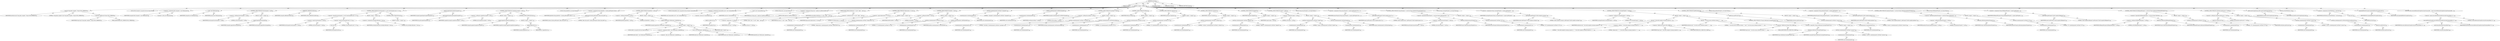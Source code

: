 digraph "execute" {  
"111669149696" [label = <(METHOD,execute)<SUB>86</SUB>> ]
"115964116992" [label = <(PARAM,this)<SUB>86</SUB>> ]
"25769803776" [label = <(BLOCK,&lt;empty&gt;,&lt;empty&gt;)<SUB>86</SUB>> ]
"30064771072" [label = <(log,log(&quot;Using jikes compiler&quot;, Project.MSG_VERBOSE))<SUB>87</SUB>> ]
"68719476741" [label = <(IDENTIFIER,attributes,log(&quot;Using jikes compiler&quot;, Project.MSG_VERBOSE))<SUB>87</SUB>> ]
"90194313216" [label = <(LITERAL,&quot;Using jikes compiler&quot;,log(&quot;Using jikes compiler&quot;, Project.MSG_VERBOSE))<SUB>87</SUB>> ]
"30064771073" [label = <(&lt;operator&gt;.fieldAccess,Project.MSG_VERBOSE)<SUB>87</SUB>> ]
"68719476742" [label = <(IDENTIFIER,Project,log(&quot;Using jikes compiler&quot;, Project.MSG_VERBOSE))<SUB>87</SUB>> ]
"55834574848" [label = <(FIELD_IDENTIFIER,MSG_VERBOSE,MSG_VERBOSE)<SUB>87</SUB>> ]
"94489280512" [label = <(LOCAL,Path classpath: org.apache.tools.ant.types.Path)<SUB>89</SUB>> ]
"30064771074" [label = <(&lt;operator&gt;.assignment,Path classpath = new Path(project))<SUB>89</SUB>> ]
"68719476743" [label = <(IDENTIFIER,classpath,Path classpath = new Path(project))<SUB>89</SUB>> ]
"30064771075" [label = <(&lt;operator&gt;.alloc,new Path(project))<SUB>89</SUB>> ]
"30064771076" [label = <(&lt;init&gt;,new Path(project))<SUB>89</SUB>> ]
"68719476744" [label = <(IDENTIFIER,classpath,new Path(project))<SUB>89</SUB>> ]
"68719476745" [label = <(IDENTIFIER,project,new Path(project))<SUB>89</SUB>> ]
"47244640256" [label = <(CONTROL_STRUCTURE,IF,if (bootclasspath != null))<SUB>93</SUB>> ]
"30064771077" [label = <(&lt;operator&gt;.notEquals,bootclasspath != null)<SUB>93</SUB>> ]
"68719476746" [label = <(IDENTIFIER,bootclasspath,bootclasspath != null)<SUB>93</SUB>> ]
"90194313217" [label = <(LITERAL,null,bootclasspath != null)<SUB>93</SUB>> ]
"25769803777" [label = <(BLOCK,&lt;empty&gt;,&lt;empty&gt;)<SUB>93</SUB>> ]
"30064771078" [label = <(append,append(bootclasspath))<SUB>94</SUB>> ]
"68719476747" [label = <(IDENTIFIER,classpath,append(bootclasspath))<SUB>94</SUB>> ]
"68719476748" [label = <(IDENTIFIER,bootclasspath,append(bootclasspath))<SUB>94</SUB>> ]
"30064771079" [label = <(addExtdirs,addExtdirs(extdirs))<SUB>99</SUB>> ]
"68719476749" [label = <(IDENTIFIER,classpath,addExtdirs(extdirs))<SUB>99</SUB>> ]
"68719476750" [label = <(IDENTIFIER,extdirs,addExtdirs(extdirs))<SUB>99</SUB>> ]
"47244640257" [label = <(CONTROL_STRUCTURE,IF,if (bootclasspath == null || bootclasspath.size() == 0))<SUB>101</SUB>> ]
"30064771080" [label = <(&lt;operator&gt;.logicalOr,bootclasspath == null || bootclasspath.size() == 0)<SUB>101</SUB>> ]
"30064771081" [label = <(&lt;operator&gt;.equals,bootclasspath == null)<SUB>101</SUB>> ]
"68719476751" [label = <(IDENTIFIER,bootclasspath,bootclasspath == null)<SUB>101</SUB>> ]
"90194313218" [label = <(LITERAL,null,bootclasspath == null)<SUB>101</SUB>> ]
"30064771082" [label = <(&lt;operator&gt;.equals,bootclasspath.size() == 0)<SUB>101</SUB>> ]
"30064771083" [label = <(size,size())<SUB>101</SUB>> ]
"68719476752" [label = <(IDENTIFIER,bootclasspath,size())<SUB>101</SUB>> ]
"90194313219" [label = <(LITERAL,0,bootclasspath.size() == 0)<SUB>101</SUB>> ]
"25769803778" [label = <(BLOCK,&lt;empty&gt;,&lt;empty&gt;)<SUB>101</SUB>> ]
"30064771084" [label = <(&lt;operator&gt;.assignment,includeJavaRuntime = true)<SUB>103</SUB>> ]
"68719476753" [label = <(IDENTIFIER,includeJavaRuntime,includeJavaRuntime = true)<SUB>103</SUB>> ]
"90194313220" [label = <(LITERAL,true,includeJavaRuntime = true)<SUB>103</SUB>> ]
"47244640258" [label = <(CONTROL_STRUCTURE,ELSE,else)<SUB>104</SUB>> ]
"25769803779" [label = <(BLOCK,&lt;empty&gt;,&lt;empty&gt;)<SUB>104</SUB>> ]
"30064771085" [label = <(append,append(getCompileClasspath()))<SUB>110</SUB>> ]
"68719476754" [label = <(IDENTIFIER,classpath,append(getCompileClasspath()))<SUB>110</SUB>> ]
"30064771086" [label = <(getCompileClasspath,getCompileClasspath())<SUB>110</SUB>> ]
"68719476736" [label = <(IDENTIFIER,this,getCompileClasspath())<SUB>110</SUB>> ]
"47244640259" [label = <(CONTROL_STRUCTURE,IF,if (compileSourcepath != null))<SUB>114</SUB>> ]
"30064771087" [label = <(&lt;operator&gt;.notEquals,compileSourcepath != null)<SUB>114</SUB>> ]
"68719476755" [label = <(IDENTIFIER,compileSourcepath,compileSourcepath != null)<SUB>114</SUB>> ]
"90194313221" [label = <(LITERAL,null,compileSourcepath != null)<SUB>114</SUB>> ]
"25769803780" [label = <(BLOCK,&lt;empty&gt;,&lt;empty&gt;)<SUB>114</SUB>> ]
"30064771088" [label = <(append,append(compileSourcepath))<SUB>115</SUB>> ]
"68719476756" [label = <(IDENTIFIER,classpath,append(compileSourcepath))<SUB>115</SUB>> ]
"68719476757" [label = <(IDENTIFIER,compileSourcepath,append(compileSourcepath))<SUB>115</SUB>> ]
"47244640260" [label = <(CONTROL_STRUCTURE,ELSE,else)<SUB>116</SUB>> ]
"25769803781" [label = <(BLOCK,&lt;empty&gt;,&lt;empty&gt;)<SUB>116</SUB>> ]
"30064771089" [label = <(append,append(src))<SUB>117</SUB>> ]
"68719476758" [label = <(IDENTIFIER,classpath,append(src))<SUB>117</SUB>> ]
"68719476759" [label = <(IDENTIFIER,src,append(src))<SUB>117</SUB>> ]
"94489280513" [label = <(LOCAL,String jikesPath: java.lang.String)<SUB>121</SUB>> ]
"30064771090" [label = <(&lt;operator&gt;.assignment,String jikesPath = System.getProperty(&quot;jikes.cl...)<SUB>121</SUB>> ]
"68719476760" [label = <(IDENTIFIER,jikesPath,String jikesPath = System.getProperty(&quot;jikes.cl...)<SUB>121</SUB>> ]
"30064771091" [label = <(getProperty,System.getProperty(&quot;jikes.class.path&quot;))<SUB>121</SUB>> ]
"68719476761" [label = <(IDENTIFIER,System,System.getProperty(&quot;jikes.class.path&quot;))<SUB>121</SUB>> ]
"90194313222" [label = <(LITERAL,&quot;jikes.class.path&quot;,System.getProperty(&quot;jikes.class.path&quot;))<SUB>121</SUB>> ]
"47244640261" [label = <(CONTROL_STRUCTURE,IF,if (jikesPath != null))<SUB>122</SUB>> ]
"30064771092" [label = <(&lt;operator&gt;.notEquals,jikesPath != null)<SUB>122</SUB>> ]
"68719476762" [label = <(IDENTIFIER,jikesPath,jikesPath != null)<SUB>122</SUB>> ]
"90194313223" [label = <(LITERAL,null,jikesPath != null)<SUB>122</SUB>> ]
"25769803782" [label = <(BLOCK,&lt;empty&gt;,&lt;empty&gt;)<SUB>122</SUB>> ]
"30064771093" [label = <(append,append(new Path(project, jikesPath)))<SUB>123</SUB>> ]
"68719476763" [label = <(IDENTIFIER,classpath,append(new Path(project, jikesPath)))<SUB>123</SUB>> ]
"25769803783" [label = <(BLOCK,&lt;empty&gt;,&lt;empty&gt;)<SUB>123</SUB>> ]
"94489280514" [label = <(LOCAL,$obj0: org.apache.tools.ant.types.Path)<SUB>123</SUB>> ]
"30064771094" [label = <(&lt;operator&gt;.assignment,$obj0 = new Path(project, jikesPath))<SUB>123</SUB>> ]
"68719476764" [label = <(IDENTIFIER,$obj0,$obj0 = new Path(project, jikesPath))<SUB>123</SUB>> ]
"30064771095" [label = <(&lt;operator&gt;.alloc,new Path(project, jikesPath))<SUB>123</SUB>> ]
"30064771096" [label = <(&lt;init&gt;,new Path(project, jikesPath))<SUB>123</SUB>> ]
"68719476765" [label = <(IDENTIFIER,$obj0,new Path(project, jikesPath))<SUB>123</SUB>> ]
"68719476766" [label = <(IDENTIFIER,project,new Path(project, jikesPath))<SUB>123</SUB>> ]
"68719476767" [label = <(IDENTIFIER,jikesPath,new Path(project, jikesPath))<SUB>123</SUB>> ]
"68719476768" [label = <(IDENTIFIER,$obj0,&lt;empty&gt;)<SUB>123</SUB>> ]
"94489280515" [label = <(LOCAL,Commandline cmd: org.apache.tools.ant.types.Commandline)<SUB>126</SUB>> ]
"30064771097" [label = <(&lt;operator&gt;.assignment,Commandline cmd = new Commandline())<SUB>126</SUB>> ]
"68719476769" [label = <(IDENTIFIER,cmd,Commandline cmd = new Commandline())<SUB>126</SUB>> ]
"30064771098" [label = <(&lt;operator&gt;.alloc,new Commandline())<SUB>126</SUB>> ]
"30064771099" [label = <(&lt;init&gt;,new Commandline())<SUB>126</SUB>> ]
"68719476770" [label = <(IDENTIFIER,cmd,new Commandline())<SUB>126</SUB>> ]
"94489280516" [label = <(LOCAL,String exec: java.lang.String)<SUB>127</SUB>> ]
"30064771100" [label = <(&lt;operator&gt;.assignment,String exec = getJavac().getExecutable())<SUB>127</SUB>> ]
"68719476771" [label = <(IDENTIFIER,exec,String exec = getJavac().getExecutable())<SUB>127</SUB>> ]
"30064771101" [label = <(getExecutable,getJavac().getExecutable())<SUB>127</SUB>> ]
"30064771102" [label = <(getJavac,getJavac())<SUB>127</SUB>> ]
"68719476737" [label = <(IDENTIFIER,this,getJavac())<SUB>127</SUB>> ]
"30064771103" [label = <(setExecutable,setExecutable(exec == null ? &quot;jikes&quot; : exec))<SUB>128</SUB>> ]
"68719476772" [label = <(IDENTIFIER,cmd,setExecutable(exec == null ? &quot;jikes&quot; : exec))<SUB>128</SUB>> ]
"30064771104" [label = <(&lt;operator&gt;.conditional,exec == null ? &quot;jikes&quot; : exec)<SUB>128</SUB>> ]
"30064771105" [label = <(&lt;operator&gt;.equals,exec == null)<SUB>128</SUB>> ]
"68719476773" [label = <(IDENTIFIER,exec,exec == null)<SUB>128</SUB>> ]
"90194313224" [label = <(LITERAL,null,exec == null)<SUB>128</SUB>> ]
"90194313225" [label = <(LITERAL,&quot;jikes&quot;,exec == null ? &quot;jikes&quot; : exec)<SUB>128</SUB>> ]
"68719476774" [label = <(IDENTIFIER,exec,exec == null ? &quot;jikes&quot; : exec)<SUB>128</SUB>> ]
"47244640262" [label = <(CONTROL_STRUCTURE,IF,if (deprecation == true))<SUB>130</SUB>> ]
"30064771106" [label = <(&lt;operator&gt;.equals,deprecation == true)<SUB>130</SUB>> ]
"68719476775" [label = <(IDENTIFIER,deprecation,deprecation == true)<SUB>130</SUB>> ]
"90194313226" [label = <(LITERAL,true,deprecation == true)<SUB>130</SUB>> ]
"25769803784" [label = <(BLOCK,&lt;empty&gt;,&lt;empty&gt;)<SUB>130</SUB>> ]
"30064771107" [label = <(setValue,createArgument().setValue(&quot;-deprecation&quot;))<SUB>131</SUB>> ]
"30064771108" [label = <(createArgument,createArgument())<SUB>131</SUB>> ]
"68719476776" [label = <(IDENTIFIER,cmd,createArgument())<SUB>131</SUB>> ]
"90194313227" [label = <(LITERAL,&quot;-deprecation&quot;,createArgument().setValue(&quot;-deprecation&quot;))<SUB>131</SUB>> ]
"47244640263" [label = <(CONTROL_STRUCTURE,IF,if (destDir != null))<SUB>134</SUB>> ]
"30064771109" [label = <(&lt;operator&gt;.notEquals,destDir != null)<SUB>134</SUB>> ]
"68719476777" [label = <(IDENTIFIER,destDir,destDir != null)<SUB>134</SUB>> ]
"90194313228" [label = <(LITERAL,null,destDir != null)<SUB>134</SUB>> ]
"25769803785" [label = <(BLOCK,&lt;empty&gt;,&lt;empty&gt;)<SUB>134</SUB>> ]
"30064771110" [label = <(setValue,createArgument().setValue(&quot;-d&quot;))<SUB>135</SUB>> ]
"30064771111" [label = <(createArgument,createArgument())<SUB>135</SUB>> ]
"68719476778" [label = <(IDENTIFIER,cmd,createArgument())<SUB>135</SUB>> ]
"90194313229" [label = <(LITERAL,&quot;-d&quot;,createArgument().setValue(&quot;-d&quot;))<SUB>135</SUB>> ]
"30064771112" [label = <(setFile,createArgument().setFile(destDir))<SUB>136</SUB>> ]
"30064771113" [label = <(createArgument,createArgument())<SUB>136</SUB>> ]
"68719476779" [label = <(IDENTIFIER,cmd,createArgument())<SUB>136</SUB>> ]
"68719476780" [label = <(IDENTIFIER,destDir,createArgument().setFile(destDir))<SUB>136</SUB>> ]
"30064771114" [label = <(setValue,createArgument().setValue(&quot;-classpath&quot;))<SUB>139</SUB>> ]
"30064771115" [label = <(createArgument,createArgument())<SUB>139</SUB>> ]
"68719476781" [label = <(IDENTIFIER,cmd,createArgument())<SUB>139</SUB>> ]
"90194313230" [label = <(LITERAL,&quot;-classpath&quot;,createArgument().setValue(&quot;-classpath&quot;))<SUB>139</SUB>> ]
"30064771116" [label = <(setPath,createArgument().setPath(classpath))<SUB>140</SUB>> ]
"30064771117" [label = <(createArgument,createArgument())<SUB>140</SUB>> ]
"68719476782" [label = <(IDENTIFIER,cmd,createArgument())<SUB>140</SUB>> ]
"68719476783" [label = <(IDENTIFIER,classpath,createArgument().setPath(classpath))<SUB>140</SUB>> ]
"47244640264" [label = <(CONTROL_STRUCTURE,IF,if (encoding != null))<SUB>142</SUB>> ]
"30064771118" [label = <(&lt;operator&gt;.notEquals,encoding != null)<SUB>142</SUB>> ]
"68719476784" [label = <(IDENTIFIER,encoding,encoding != null)<SUB>142</SUB>> ]
"90194313231" [label = <(LITERAL,null,encoding != null)<SUB>142</SUB>> ]
"25769803786" [label = <(BLOCK,&lt;empty&gt;,&lt;empty&gt;)<SUB>142</SUB>> ]
"30064771119" [label = <(setValue,createArgument().setValue(&quot;-encoding&quot;))<SUB>143</SUB>> ]
"30064771120" [label = <(createArgument,createArgument())<SUB>143</SUB>> ]
"68719476785" [label = <(IDENTIFIER,cmd,createArgument())<SUB>143</SUB>> ]
"90194313232" [label = <(LITERAL,&quot;-encoding&quot;,createArgument().setValue(&quot;-encoding&quot;))<SUB>143</SUB>> ]
"30064771121" [label = <(setValue,createArgument().setValue(encoding))<SUB>144</SUB>> ]
"30064771122" [label = <(createArgument,createArgument())<SUB>144</SUB>> ]
"68719476786" [label = <(IDENTIFIER,cmd,createArgument())<SUB>144</SUB>> ]
"68719476787" [label = <(IDENTIFIER,encoding,createArgument().setValue(encoding))<SUB>144</SUB>> ]
"47244640265" [label = <(CONTROL_STRUCTURE,IF,if (debug))<SUB>146</SUB>> ]
"68719476788" [label = <(IDENTIFIER,debug,if (debug))<SUB>146</SUB>> ]
"25769803787" [label = <(BLOCK,&lt;empty&gt;,&lt;empty&gt;)<SUB>146</SUB>> ]
"30064771123" [label = <(setValue,createArgument().setValue(&quot;-g&quot;))<SUB>147</SUB>> ]
"30064771124" [label = <(createArgument,createArgument())<SUB>147</SUB>> ]
"68719476789" [label = <(IDENTIFIER,cmd,createArgument())<SUB>147</SUB>> ]
"90194313233" [label = <(LITERAL,&quot;-g&quot;,createArgument().setValue(&quot;-g&quot;))<SUB>147</SUB>> ]
"47244640266" [label = <(CONTROL_STRUCTURE,IF,if (optimize))<SUB>149</SUB>> ]
"68719476790" [label = <(IDENTIFIER,optimize,if (optimize))<SUB>149</SUB>> ]
"25769803788" [label = <(BLOCK,&lt;empty&gt;,&lt;empty&gt;)<SUB>149</SUB>> ]
"30064771125" [label = <(setValue,createArgument().setValue(&quot;-O&quot;))<SUB>150</SUB>> ]
"30064771126" [label = <(createArgument,createArgument())<SUB>150</SUB>> ]
"68719476791" [label = <(IDENTIFIER,cmd,createArgument())<SUB>150</SUB>> ]
"90194313234" [label = <(LITERAL,&quot;-O&quot;,createArgument().setValue(&quot;-O&quot;))<SUB>150</SUB>> ]
"47244640267" [label = <(CONTROL_STRUCTURE,IF,if (verbose))<SUB>152</SUB>> ]
"68719476792" [label = <(IDENTIFIER,verbose,if (verbose))<SUB>152</SUB>> ]
"25769803789" [label = <(BLOCK,&lt;empty&gt;,&lt;empty&gt;)<SUB>152</SUB>> ]
"30064771127" [label = <(setValue,createArgument().setValue(&quot;-verbose&quot;))<SUB>153</SUB>> ]
"30064771128" [label = <(createArgument,createArgument())<SUB>153</SUB>> ]
"68719476793" [label = <(IDENTIFIER,cmd,createArgument())<SUB>153</SUB>> ]
"90194313235" [label = <(LITERAL,&quot;-verbose&quot;,createArgument().setValue(&quot;-verbose&quot;))<SUB>153</SUB>> ]
"47244640268" [label = <(CONTROL_STRUCTURE,IF,if (depend))<SUB>155</SUB>> ]
"68719476794" [label = <(IDENTIFIER,depend,if (depend))<SUB>155</SUB>> ]
"25769803790" [label = <(BLOCK,&lt;empty&gt;,&lt;empty&gt;)<SUB>155</SUB>> ]
"30064771129" [label = <(setValue,createArgument().setValue(&quot;-depend&quot;))<SUB>156</SUB>> ]
"30064771130" [label = <(createArgument,createArgument())<SUB>156</SUB>> ]
"68719476795" [label = <(IDENTIFIER,cmd,createArgument())<SUB>156</SUB>> ]
"90194313236" [label = <(LITERAL,&quot;-depend&quot;,createArgument().setValue(&quot;-depend&quot;))<SUB>156</SUB>> ]
"47244640269" [label = <(CONTROL_STRUCTURE,IF,if (target != null))<SUB>159</SUB>> ]
"30064771131" [label = <(&lt;operator&gt;.notEquals,target != null)<SUB>159</SUB>> ]
"68719476796" [label = <(IDENTIFIER,target,target != null)<SUB>159</SUB>> ]
"90194313237" [label = <(LITERAL,null,target != null)<SUB>159</SUB>> ]
"25769803791" [label = <(BLOCK,&lt;empty&gt;,&lt;empty&gt;)<SUB>159</SUB>> ]
"30064771132" [label = <(setValue,createArgument().setValue(&quot;-target&quot;))<SUB>160</SUB>> ]
"30064771133" [label = <(createArgument,createArgument())<SUB>160</SUB>> ]
"68719476797" [label = <(IDENTIFIER,cmd,createArgument())<SUB>160</SUB>> ]
"90194313238" [label = <(LITERAL,&quot;-target&quot;,createArgument().setValue(&quot;-target&quot;))<SUB>160</SUB>> ]
"30064771134" [label = <(setValue,createArgument().setValue(target))<SUB>161</SUB>> ]
"30064771135" [label = <(createArgument,createArgument())<SUB>161</SUB>> ]
"68719476798" [label = <(IDENTIFIER,cmd,createArgument())<SUB>161</SUB>> ]
"68719476799" [label = <(IDENTIFIER,target,createArgument().setValue(target))<SUB>161</SUB>> ]
"94489280517" [label = <(LOCAL,String emacsProperty: java.lang.String)<SUB>177</SUB>> ]
"30064771136" [label = <(&lt;operator&gt;.assignment,String emacsProperty = project.getProperty(&quot;bui...)<SUB>177</SUB>> ]
"68719476800" [label = <(IDENTIFIER,emacsProperty,String emacsProperty = project.getProperty(&quot;bui...)<SUB>177</SUB>> ]
"30064771137" [label = <(getProperty,getProperty(&quot;build.compiler.emacs&quot;))<SUB>177</SUB>> ]
"68719476801" [label = <(IDENTIFIER,project,getProperty(&quot;build.compiler.emacs&quot;))<SUB>177</SUB>> ]
"90194313239" [label = <(LITERAL,&quot;build.compiler.emacs&quot;,getProperty(&quot;build.compiler.emacs&quot;))<SUB>177</SUB>> ]
"47244640270" [label = <(CONTROL_STRUCTURE,IF,if (emacsProperty != null &amp;&amp; Project.toBoolean(emacsProperty)))<SUB>178</SUB>> ]
"30064771138" [label = <(&lt;operator&gt;.logicalAnd,emacsProperty != null &amp;&amp; Project.toBoolean(emac...)<SUB>178</SUB>> ]
"30064771139" [label = <(&lt;operator&gt;.notEquals,emacsProperty != null)<SUB>178</SUB>> ]
"68719476802" [label = <(IDENTIFIER,emacsProperty,emacsProperty != null)<SUB>178</SUB>> ]
"90194313240" [label = <(LITERAL,null,emacsProperty != null)<SUB>178</SUB>> ]
"30064771140" [label = <(toBoolean,toBoolean(emacsProperty))<SUB>178</SUB>> ]
"68719476803" [label = <(IDENTIFIER,Project,toBoolean(emacsProperty))<SUB>178</SUB>> ]
"68719476804" [label = <(IDENTIFIER,emacsProperty,toBoolean(emacsProperty))<SUB>178</SUB>> ]
"25769803792" [label = <(BLOCK,&lt;empty&gt;,&lt;empty&gt;)<SUB>178</SUB>> ]
"30064771141" [label = <(setValue,createArgument().setValue(&quot;+E&quot;))<SUB>179</SUB>> ]
"30064771142" [label = <(createArgument,createArgument())<SUB>179</SUB>> ]
"68719476805" [label = <(IDENTIFIER,cmd,createArgument())<SUB>179</SUB>> ]
"90194313241" [label = <(LITERAL,&quot;+E&quot;,createArgument().setValue(&quot;+E&quot;))<SUB>179</SUB>> ]
"94489280518" [label = <(LOCAL,String warningsProperty: java.lang.String)<SUB>188</SUB>> ]
"30064771143" [label = <(&lt;operator&gt;.assignment,String warningsProperty = project.getProperty(&quot;...)<SUB>188</SUB>> ]
"68719476806" [label = <(IDENTIFIER,warningsProperty,String warningsProperty = project.getProperty(&quot;...)<SUB>188</SUB>> ]
"30064771144" [label = <(getProperty,getProperty(&quot;build.compiler.warnings&quot;))<SUB>189</SUB>> ]
"68719476807" [label = <(IDENTIFIER,project,getProperty(&quot;build.compiler.warnings&quot;))<SUB>189</SUB>> ]
"90194313242" [label = <(LITERAL,&quot;build.compiler.warnings&quot;,getProperty(&quot;build.compiler.warnings&quot;))<SUB>189</SUB>> ]
"47244640271" [label = <(CONTROL_STRUCTURE,IF,if (warningsProperty != null))<SUB>190</SUB>> ]
"30064771145" [label = <(&lt;operator&gt;.notEquals,warningsProperty != null)<SUB>190</SUB>> ]
"68719476808" [label = <(IDENTIFIER,warningsProperty,warningsProperty != null)<SUB>190</SUB>> ]
"90194313243" [label = <(LITERAL,null,warningsProperty != null)<SUB>190</SUB>> ]
"25769803793" [label = <(BLOCK,&lt;empty&gt;,&lt;empty&gt;)<SUB>190</SUB>> ]
"30064771146" [label = <(log,log(&quot;!! the build.compiler.warnings property is...)<SUB>191</SUB>> ]
"68719476809" [label = <(IDENTIFIER,attributes,log(&quot;!! the build.compiler.warnings property is...)<SUB>191</SUB>> ]
"30064771147" [label = <(&lt;operator&gt;.addition,&quot;!! the build.compiler.warnings property is &quot; +...)<SUB>191</SUB>> ]
"90194313244" [label = <(LITERAL,&quot;!! the build.compiler.warnings property is &quot;,&quot;!! the build.compiler.warnings property is &quot; +...)<SUB>191</SUB>> ]
"90194313245" [label = <(LITERAL,&quot;deprecated. !!&quot;,&quot;!! the build.compiler.warnings property is &quot; +...)<SUB>192</SUB>> ]
"30064771148" [label = <(&lt;operator&gt;.fieldAccess,Project.MSG_WARN)<SUB>192</SUB>> ]
"68719476810" [label = <(IDENTIFIER,Project,log(&quot;!! the build.compiler.warnings property is...)<SUB>192</SUB>> ]
"55834574849" [label = <(FIELD_IDENTIFIER,MSG_WARN,MSG_WARN)<SUB>192</SUB>> ]
"30064771149" [label = <(log,log(&quot;!! Use the nowarn attribute instead. !!&quot;, ...)<SUB>193</SUB>> ]
"68719476811" [label = <(IDENTIFIER,attributes,log(&quot;!! Use the nowarn attribute instead. !!&quot;, ...)<SUB>193</SUB>> ]
"90194313246" [label = <(LITERAL,&quot;!! Use the nowarn attribute instead. !!&quot;,log(&quot;!! Use the nowarn attribute instead. !!&quot;, ...)<SUB>193</SUB>> ]
"30064771150" [label = <(&lt;operator&gt;.fieldAccess,Project.MSG_WARN)<SUB>194</SUB>> ]
"68719476812" [label = <(IDENTIFIER,Project,log(&quot;!! Use the nowarn attribute instead. !!&quot;, ...)<SUB>194</SUB>> ]
"55834574850" [label = <(FIELD_IDENTIFIER,MSG_WARN,MSG_WARN)<SUB>194</SUB>> ]
"47244640272" [label = <(CONTROL_STRUCTURE,IF,if (!Project.toBoolean(warningsProperty)))<SUB>195</SUB>> ]
"30064771151" [label = <(&lt;operator&gt;.logicalNot,!Project.toBoolean(warningsProperty))<SUB>195</SUB>> ]
"30064771152" [label = <(toBoolean,toBoolean(warningsProperty))<SUB>195</SUB>> ]
"68719476813" [label = <(IDENTIFIER,Project,toBoolean(warningsProperty))<SUB>195</SUB>> ]
"68719476814" [label = <(IDENTIFIER,warningsProperty,toBoolean(warningsProperty))<SUB>195</SUB>> ]
"25769803794" [label = <(BLOCK,&lt;empty&gt;,&lt;empty&gt;)<SUB>195</SUB>> ]
"30064771153" [label = <(setValue,createArgument().setValue(&quot;-nowarn&quot;))<SUB>196</SUB>> ]
"30064771154" [label = <(createArgument,createArgument())<SUB>196</SUB>> ]
"68719476815" [label = <(IDENTIFIER,cmd,createArgument())<SUB>196</SUB>> ]
"90194313247" [label = <(LITERAL,&quot;-nowarn&quot;,createArgument().setValue(&quot;-nowarn&quot;))<SUB>196</SUB>> ]
"47244640273" [label = <(CONTROL_STRUCTURE,IF,if (getNowarn()))<SUB>198</SUB>> ]
"30064771155" [label = <(getNowarn,getNowarn())<SUB>198</SUB>> ]
"68719476816" [label = <(IDENTIFIER,attributes,getNowarn())<SUB>198</SUB>> ]
"25769803795" [label = <(BLOCK,&lt;empty&gt;,&lt;empty&gt;)<SUB>198</SUB>> ]
"30064771156" [label = <(setValue,createArgument().setValue(&quot;-nowarn&quot;))<SUB>205</SUB>> ]
"30064771157" [label = <(createArgument,createArgument())<SUB>205</SUB>> ]
"68719476817" [label = <(IDENTIFIER,cmd,createArgument())<SUB>205</SUB>> ]
"90194313248" [label = <(LITERAL,&quot;-nowarn&quot;,createArgument().setValue(&quot;-nowarn&quot;))<SUB>205</SUB>> ]
"94489280519" [label = <(LOCAL,String pedanticProperty: java.lang.String)<SUB>211</SUB>> ]
"30064771158" [label = <(&lt;operator&gt;.assignment,String pedanticProperty = project.getProperty(&quot;...)<SUB>211</SUB>> ]
"68719476818" [label = <(IDENTIFIER,pedanticProperty,String pedanticProperty = project.getProperty(&quot;...)<SUB>211</SUB>> ]
"30064771159" [label = <(getProperty,getProperty(&quot;build.compiler.pedantic&quot;))<SUB>212</SUB>> ]
"68719476819" [label = <(IDENTIFIER,project,getProperty(&quot;build.compiler.pedantic&quot;))<SUB>212</SUB>> ]
"90194313249" [label = <(LITERAL,&quot;build.compiler.pedantic&quot;,getProperty(&quot;build.compiler.pedantic&quot;))<SUB>212</SUB>> ]
"47244640274" [label = <(CONTROL_STRUCTURE,IF,if (pedanticProperty != null &amp;&amp; Project.toBoolean(pedanticProperty)))<SUB>213</SUB>> ]
"30064771160" [label = <(&lt;operator&gt;.logicalAnd,pedanticProperty != null &amp;&amp; Project.toBoolean(p...)<SUB>213</SUB>> ]
"30064771161" [label = <(&lt;operator&gt;.notEquals,pedanticProperty != null)<SUB>213</SUB>> ]
"68719476820" [label = <(IDENTIFIER,pedanticProperty,pedanticProperty != null)<SUB>213</SUB>> ]
"90194313250" [label = <(LITERAL,null,pedanticProperty != null)<SUB>213</SUB>> ]
"30064771162" [label = <(toBoolean,toBoolean(pedanticProperty))<SUB>213</SUB>> ]
"68719476821" [label = <(IDENTIFIER,Project,toBoolean(pedanticProperty))<SUB>213</SUB>> ]
"68719476822" [label = <(IDENTIFIER,pedanticProperty,toBoolean(pedanticProperty))<SUB>213</SUB>> ]
"25769803796" [label = <(BLOCK,&lt;empty&gt;,&lt;empty&gt;)<SUB>213</SUB>> ]
"30064771163" [label = <(setValue,createArgument().setValue(&quot;+P&quot;))<SUB>214</SUB>> ]
"30064771164" [label = <(createArgument,createArgument())<SUB>214</SUB>> ]
"68719476823" [label = <(IDENTIFIER,cmd,createArgument())<SUB>214</SUB>> ]
"90194313251" [label = <(LITERAL,&quot;+P&quot;,createArgument().setValue(&quot;+P&quot;))<SUB>214</SUB>> ]
"94489280520" [label = <(LOCAL,String fullDependProperty: java.lang.String)<SUB>222</SUB>> ]
"30064771165" [label = <(&lt;operator&gt;.assignment,String fullDependProperty = project.getProperty...)<SUB>222</SUB>> ]
"68719476824" [label = <(IDENTIFIER,fullDependProperty,String fullDependProperty = project.getProperty...)<SUB>222</SUB>> ]
"30064771166" [label = <(getProperty,getProperty(&quot;build.compiler.fulldepend&quot;))<SUB>223</SUB>> ]
"68719476825" [label = <(IDENTIFIER,project,getProperty(&quot;build.compiler.fulldepend&quot;))<SUB>223</SUB>> ]
"90194313252" [label = <(LITERAL,&quot;build.compiler.fulldepend&quot;,getProperty(&quot;build.compiler.fulldepend&quot;))<SUB>223</SUB>> ]
"47244640275" [label = <(CONTROL_STRUCTURE,IF,if (fullDependProperty != null &amp;&amp; Project.toBoolean(fullDependProperty)))<SUB>224</SUB>> ]
"30064771167" [label = <(&lt;operator&gt;.logicalAnd,fullDependProperty != null &amp;&amp; Project.toBoolean...)<SUB>224</SUB>> ]
"30064771168" [label = <(&lt;operator&gt;.notEquals,fullDependProperty != null)<SUB>224</SUB>> ]
"68719476826" [label = <(IDENTIFIER,fullDependProperty,fullDependProperty != null)<SUB>224</SUB>> ]
"90194313253" [label = <(LITERAL,null,fullDependProperty != null)<SUB>224</SUB>> ]
"30064771169" [label = <(toBoolean,toBoolean(fullDependProperty))<SUB>225</SUB>> ]
"68719476827" [label = <(IDENTIFIER,Project,toBoolean(fullDependProperty))<SUB>225</SUB>> ]
"68719476828" [label = <(IDENTIFIER,fullDependProperty,toBoolean(fullDependProperty))<SUB>225</SUB>> ]
"25769803797" [label = <(BLOCK,&lt;empty&gt;,&lt;empty&gt;)<SUB>225</SUB>> ]
"30064771170" [label = <(setValue,createArgument().setValue(&quot;+F&quot;))<SUB>226</SUB>> ]
"30064771171" [label = <(createArgument,createArgument())<SUB>226</SUB>> ]
"68719476829" [label = <(IDENTIFIER,cmd,createArgument())<SUB>226</SUB>> ]
"90194313254" [label = <(LITERAL,&quot;+F&quot;,createArgument().setValue(&quot;+F&quot;))<SUB>226</SUB>> ]
"47244640276" [label = <(CONTROL_STRUCTURE,IF,if (attributes.getSource() != null))<SUB>229</SUB>> ]
"30064771172" [label = <(&lt;operator&gt;.notEquals,attributes.getSource() != null)<SUB>229</SUB>> ]
"30064771173" [label = <(getSource,getSource())<SUB>229</SUB>> ]
"68719476830" [label = <(IDENTIFIER,attributes,getSource())<SUB>229</SUB>> ]
"90194313255" [label = <(LITERAL,null,attributes.getSource() != null)<SUB>229</SUB>> ]
"25769803798" [label = <(BLOCK,&lt;empty&gt;,&lt;empty&gt;)<SUB>229</SUB>> ]
"30064771174" [label = <(setValue,createArgument().setValue(&quot;-source&quot;))<SUB>230</SUB>> ]
"30064771175" [label = <(createArgument,createArgument())<SUB>230</SUB>> ]
"68719476831" [label = <(IDENTIFIER,cmd,createArgument())<SUB>230</SUB>> ]
"90194313256" [label = <(LITERAL,&quot;-source&quot;,createArgument().setValue(&quot;-source&quot;))<SUB>230</SUB>> ]
"30064771176" [label = <(setValue,createArgument().setValue(attributes.getSource()))<SUB>231</SUB>> ]
"30064771177" [label = <(createArgument,createArgument())<SUB>231</SUB>> ]
"68719476832" [label = <(IDENTIFIER,cmd,createArgument())<SUB>231</SUB>> ]
"30064771178" [label = <(getSource,getSource())<SUB>231</SUB>> ]
"68719476833" [label = <(IDENTIFIER,attributes,getSource())<SUB>231</SUB>> ]
"30064771179" [label = <(addCurrentCompilerArgs,addCurrentCompilerArgs(cmd))<SUB>234</SUB>> ]
"68719476738" [label = <(IDENTIFIER,this,addCurrentCompilerArgs(cmd))<SUB>234</SUB>> ]
"68719476834" [label = <(IDENTIFIER,cmd,addCurrentCompilerArgs(cmd))<SUB>234</SUB>> ]
"94489280521" [label = <(LOCAL,int firstFileName: int)<SUB>236</SUB>> ]
"30064771180" [label = <(&lt;operator&gt;.assignment,int firstFileName = cmd.size())<SUB>236</SUB>> ]
"68719476835" [label = <(IDENTIFIER,firstFileName,int firstFileName = cmd.size())<SUB>236</SUB>> ]
"30064771181" [label = <(size,size())<SUB>236</SUB>> ]
"68719476836" [label = <(IDENTIFIER,cmd,size())<SUB>236</SUB>> ]
"30064771182" [label = <(logAndAddFilesToCompile,logAndAddFilesToCompile(cmd))<SUB>237</SUB>> ]
"68719476739" [label = <(IDENTIFIER,this,logAndAddFilesToCompile(cmd))<SUB>237</SUB>> ]
"68719476837" [label = <(IDENTIFIER,cmd,logAndAddFilesToCompile(cmd))<SUB>237</SUB>> ]
"146028888064" [label = <(RETURN,return executeExternalCompile(cmd.getCommandlin...,return executeExternalCompile(cmd.getCommandlin...)<SUB>239</SUB>> ]
"30064771183" [label = <(&lt;operator&gt;.equals,executeExternalCompile(cmd.getCommandline(), fi...)<SUB>240</SUB>> ]
"30064771184" [label = <(executeExternalCompile,executeExternalCompile(cmd.getCommandline(), fi...)<SUB>240</SUB>> ]
"68719476740" [label = <(IDENTIFIER,this,executeExternalCompile(cmd.getCommandline(), fi...)<SUB>240</SUB>> ]
"30064771185" [label = <(getCommandline,getCommandline())<SUB>240</SUB>> ]
"68719476838" [label = <(IDENTIFIER,cmd,getCommandline())<SUB>240</SUB>> ]
"68719476839" [label = <(IDENTIFIER,firstFileName,executeExternalCompile(cmd.getCommandline(), fi...)<SUB>240</SUB>> ]
"90194313257" [label = <(LITERAL,0,executeExternalCompile(cmd.getCommandline(), fi...)<SUB>240</SUB>> ]
"133143986176" [label = <(MODIFIER,PUBLIC)> ]
"133143986177" [label = <(MODIFIER,VIRTUAL)> ]
"128849018880" [label = <(METHOD_RETURN,boolean)<SUB>86</SUB>> ]
  "111669149696" -> "115964116992"  [ label = "AST: "] 
  "111669149696" -> "25769803776"  [ label = "AST: "] 
  "111669149696" -> "133143986176"  [ label = "AST: "] 
  "111669149696" -> "133143986177"  [ label = "AST: "] 
  "111669149696" -> "128849018880"  [ label = "AST: "] 
  "25769803776" -> "30064771072"  [ label = "AST: "] 
  "25769803776" -> "94489280512"  [ label = "AST: "] 
  "25769803776" -> "30064771074"  [ label = "AST: "] 
  "25769803776" -> "30064771076"  [ label = "AST: "] 
  "25769803776" -> "47244640256"  [ label = "AST: "] 
  "25769803776" -> "30064771079"  [ label = "AST: "] 
  "25769803776" -> "47244640257"  [ label = "AST: "] 
  "25769803776" -> "30064771085"  [ label = "AST: "] 
  "25769803776" -> "47244640259"  [ label = "AST: "] 
  "25769803776" -> "94489280513"  [ label = "AST: "] 
  "25769803776" -> "30064771090"  [ label = "AST: "] 
  "25769803776" -> "47244640261"  [ label = "AST: "] 
  "25769803776" -> "94489280515"  [ label = "AST: "] 
  "25769803776" -> "30064771097"  [ label = "AST: "] 
  "25769803776" -> "30064771099"  [ label = "AST: "] 
  "25769803776" -> "94489280516"  [ label = "AST: "] 
  "25769803776" -> "30064771100"  [ label = "AST: "] 
  "25769803776" -> "30064771103"  [ label = "AST: "] 
  "25769803776" -> "47244640262"  [ label = "AST: "] 
  "25769803776" -> "47244640263"  [ label = "AST: "] 
  "25769803776" -> "30064771114"  [ label = "AST: "] 
  "25769803776" -> "30064771116"  [ label = "AST: "] 
  "25769803776" -> "47244640264"  [ label = "AST: "] 
  "25769803776" -> "47244640265"  [ label = "AST: "] 
  "25769803776" -> "47244640266"  [ label = "AST: "] 
  "25769803776" -> "47244640267"  [ label = "AST: "] 
  "25769803776" -> "47244640268"  [ label = "AST: "] 
  "25769803776" -> "47244640269"  [ label = "AST: "] 
  "25769803776" -> "94489280517"  [ label = "AST: "] 
  "25769803776" -> "30064771136"  [ label = "AST: "] 
  "25769803776" -> "47244640270"  [ label = "AST: "] 
  "25769803776" -> "94489280518"  [ label = "AST: "] 
  "25769803776" -> "30064771143"  [ label = "AST: "] 
  "25769803776" -> "47244640271"  [ label = "AST: "] 
  "25769803776" -> "47244640273"  [ label = "AST: "] 
  "25769803776" -> "94489280519"  [ label = "AST: "] 
  "25769803776" -> "30064771158"  [ label = "AST: "] 
  "25769803776" -> "47244640274"  [ label = "AST: "] 
  "25769803776" -> "94489280520"  [ label = "AST: "] 
  "25769803776" -> "30064771165"  [ label = "AST: "] 
  "25769803776" -> "47244640275"  [ label = "AST: "] 
  "25769803776" -> "47244640276"  [ label = "AST: "] 
  "25769803776" -> "30064771179"  [ label = "AST: "] 
  "25769803776" -> "94489280521"  [ label = "AST: "] 
  "25769803776" -> "30064771180"  [ label = "AST: "] 
  "25769803776" -> "30064771182"  [ label = "AST: "] 
  "25769803776" -> "146028888064"  [ label = "AST: "] 
  "30064771072" -> "68719476741"  [ label = "AST: "] 
  "30064771072" -> "90194313216"  [ label = "AST: "] 
  "30064771072" -> "30064771073"  [ label = "AST: "] 
  "30064771073" -> "68719476742"  [ label = "AST: "] 
  "30064771073" -> "55834574848"  [ label = "AST: "] 
  "30064771074" -> "68719476743"  [ label = "AST: "] 
  "30064771074" -> "30064771075"  [ label = "AST: "] 
  "30064771076" -> "68719476744"  [ label = "AST: "] 
  "30064771076" -> "68719476745"  [ label = "AST: "] 
  "47244640256" -> "30064771077"  [ label = "AST: "] 
  "47244640256" -> "25769803777"  [ label = "AST: "] 
  "30064771077" -> "68719476746"  [ label = "AST: "] 
  "30064771077" -> "90194313217"  [ label = "AST: "] 
  "25769803777" -> "30064771078"  [ label = "AST: "] 
  "30064771078" -> "68719476747"  [ label = "AST: "] 
  "30064771078" -> "68719476748"  [ label = "AST: "] 
  "30064771079" -> "68719476749"  [ label = "AST: "] 
  "30064771079" -> "68719476750"  [ label = "AST: "] 
  "47244640257" -> "30064771080"  [ label = "AST: "] 
  "47244640257" -> "25769803778"  [ label = "AST: "] 
  "47244640257" -> "47244640258"  [ label = "AST: "] 
  "30064771080" -> "30064771081"  [ label = "AST: "] 
  "30064771080" -> "30064771082"  [ label = "AST: "] 
  "30064771081" -> "68719476751"  [ label = "AST: "] 
  "30064771081" -> "90194313218"  [ label = "AST: "] 
  "30064771082" -> "30064771083"  [ label = "AST: "] 
  "30064771082" -> "90194313219"  [ label = "AST: "] 
  "30064771083" -> "68719476752"  [ label = "AST: "] 
  "25769803778" -> "30064771084"  [ label = "AST: "] 
  "30064771084" -> "68719476753"  [ label = "AST: "] 
  "30064771084" -> "90194313220"  [ label = "AST: "] 
  "47244640258" -> "25769803779"  [ label = "AST: "] 
  "30064771085" -> "68719476754"  [ label = "AST: "] 
  "30064771085" -> "30064771086"  [ label = "AST: "] 
  "30064771086" -> "68719476736"  [ label = "AST: "] 
  "47244640259" -> "30064771087"  [ label = "AST: "] 
  "47244640259" -> "25769803780"  [ label = "AST: "] 
  "47244640259" -> "47244640260"  [ label = "AST: "] 
  "30064771087" -> "68719476755"  [ label = "AST: "] 
  "30064771087" -> "90194313221"  [ label = "AST: "] 
  "25769803780" -> "30064771088"  [ label = "AST: "] 
  "30064771088" -> "68719476756"  [ label = "AST: "] 
  "30064771088" -> "68719476757"  [ label = "AST: "] 
  "47244640260" -> "25769803781"  [ label = "AST: "] 
  "25769803781" -> "30064771089"  [ label = "AST: "] 
  "30064771089" -> "68719476758"  [ label = "AST: "] 
  "30064771089" -> "68719476759"  [ label = "AST: "] 
  "30064771090" -> "68719476760"  [ label = "AST: "] 
  "30064771090" -> "30064771091"  [ label = "AST: "] 
  "30064771091" -> "68719476761"  [ label = "AST: "] 
  "30064771091" -> "90194313222"  [ label = "AST: "] 
  "47244640261" -> "30064771092"  [ label = "AST: "] 
  "47244640261" -> "25769803782"  [ label = "AST: "] 
  "30064771092" -> "68719476762"  [ label = "AST: "] 
  "30064771092" -> "90194313223"  [ label = "AST: "] 
  "25769803782" -> "30064771093"  [ label = "AST: "] 
  "30064771093" -> "68719476763"  [ label = "AST: "] 
  "30064771093" -> "25769803783"  [ label = "AST: "] 
  "25769803783" -> "94489280514"  [ label = "AST: "] 
  "25769803783" -> "30064771094"  [ label = "AST: "] 
  "25769803783" -> "30064771096"  [ label = "AST: "] 
  "25769803783" -> "68719476768"  [ label = "AST: "] 
  "30064771094" -> "68719476764"  [ label = "AST: "] 
  "30064771094" -> "30064771095"  [ label = "AST: "] 
  "30064771096" -> "68719476765"  [ label = "AST: "] 
  "30064771096" -> "68719476766"  [ label = "AST: "] 
  "30064771096" -> "68719476767"  [ label = "AST: "] 
  "30064771097" -> "68719476769"  [ label = "AST: "] 
  "30064771097" -> "30064771098"  [ label = "AST: "] 
  "30064771099" -> "68719476770"  [ label = "AST: "] 
  "30064771100" -> "68719476771"  [ label = "AST: "] 
  "30064771100" -> "30064771101"  [ label = "AST: "] 
  "30064771101" -> "30064771102"  [ label = "AST: "] 
  "30064771102" -> "68719476737"  [ label = "AST: "] 
  "30064771103" -> "68719476772"  [ label = "AST: "] 
  "30064771103" -> "30064771104"  [ label = "AST: "] 
  "30064771104" -> "30064771105"  [ label = "AST: "] 
  "30064771104" -> "90194313225"  [ label = "AST: "] 
  "30064771104" -> "68719476774"  [ label = "AST: "] 
  "30064771105" -> "68719476773"  [ label = "AST: "] 
  "30064771105" -> "90194313224"  [ label = "AST: "] 
  "47244640262" -> "30064771106"  [ label = "AST: "] 
  "47244640262" -> "25769803784"  [ label = "AST: "] 
  "30064771106" -> "68719476775"  [ label = "AST: "] 
  "30064771106" -> "90194313226"  [ label = "AST: "] 
  "25769803784" -> "30064771107"  [ label = "AST: "] 
  "30064771107" -> "30064771108"  [ label = "AST: "] 
  "30064771107" -> "90194313227"  [ label = "AST: "] 
  "30064771108" -> "68719476776"  [ label = "AST: "] 
  "47244640263" -> "30064771109"  [ label = "AST: "] 
  "47244640263" -> "25769803785"  [ label = "AST: "] 
  "30064771109" -> "68719476777"  [ label = "AST: "] 
  "30064771109" -> "90194313228"  [ label = "AST: "] 
  "25769803785" -> "30064771110"  [ label = "AST: "] 
  "25769803785" -> "30064771112"  [ label = "AST: "] 
  "30064771110" -> "30064771111"  [ label = "AST: "] 
  "30064771110" -> "90194313229"  [ label = "AST: "] 
  "30064771111" -> "68719476778"  [ label = "AST: "] 
  "30064771112" -> "30064771113"  [ label = "AST: "] 
  "30064771112" -> "68719476780"  [ label = "AST: "] 
  "30064771113" -> "68719476779"  [ label = "AST: "] 
  "30064771114" -> "30064771115"  [ label = "AST: "] 
  "30064771114" -> "90194313230"  [ label = "AST: "] 
  "30064771115" -> "68719476781"  [ label = "AST: "] 
  "30064771116" -> "30064771117"  [ label = "AST: "] 
  "30064771116" -> "68719476783"  [ label = "AST: "] 
  "30064771117" -> "68719476782"  [ label = "AST: "] 
  "47244640264" -> "30064771118"  [ label = "AST: "] 
  "47244640264" -> "25769803786"  [ label = "AST: "] 
  "30064771118" -> "68719476784"  [ label = "AST: "] 
  "30064771118" -> "90194313231"  [ label = "AST: "] 
  "25769803786" -> "30064771119"  [ label = "AST: "] 
  "25769803786" -> "30064771121"  [ label = "AST: "] 
  "30064771119" -> "30064771120"  [ label = "AST: "] 
  "30064771119" -> "90194313232"  [ label = "AST: "] 
  "30064771120" -> "68719476785"  [ label = "AST: "] 
  "30064771121" -> "30064771122"  [ label = "AST: "] 
  "30064771121" -> "68719476787"  [ label = "AST: "] 
  "30064771122" -> "68719476786"  [ label = "AST: "] 
  "47244640265" -> "68719476788"  [ label = "AST: "] 
  "47244640265" -> "25769803787"  [ label = "AST: "] 
  "25769803787" -> "30064771123"  [ label = "AST: "] 
  "30064771123" -> "30064771124"  [ label = "AST: "] 
  "30064771123" -> "90194313233"  [ label = "AST: "] 
  "30064771124" -> "68719476789"  [ label = "AST: "] 
  "47244640266" -> "68719476790"  [ label = "AST: "] 
  "47244640266" -> "25769803788"  [ label = "AST: "] 
  "25769803788" -> "30064771125"  [ label = "AST: "] 
  "30064771125" -> "30064771126"  [ label = "AST: "] 
  "30064771125" -> "90194313234"  [ label = "AST: "] 
  "30064771126" -> "68719476791"  [ label = "AST: "] 
  "47244640267" -> "68719476792"  [ label = "AST: "] 
  "47244640267" -> "25769803789"  [ label = "AST: "] 
  "25769803789" -> "30064771127"  [ label = "AST: "] 
  "30064771127" -> "30064771128"  [ label = "AST: "] 
  "30064771127" -> "90194313235"  [ label = "AST: "] 
  "30064771128" -> "68719476793"  [ label = "AST: "] 
  "47244640268" -> "68719476794"  [ label = "AST: "] 
  "47244640268" -> "25769803790"  [ label = "AST: "] 
  "25769803790" -> "30064771129"  [ label = "AST: "] 
  "30064771129" -> "30064771130"  [ label = "AST: "] 
  "30064771129" -> "90194313236"  [ label = "AST: "] 
  "30064771130" -> "68719476795"  [ label = "AST: "] 
  "47244640269" -> "30064771131"  [ label = "AST: "] 
  "47244640269" -> "25769803791"  [ label = "AST: "] 
  "30064771131" -> "68719476796"  [ label = "AST: "] 
  "30064771131" -> "90194313237"  [ label = "AST: "] 
  "25769803791" -> "30064771132"  [ label = "AST: "] 
  "25769803791" -> "30064771134"  [ label = "AST: "] 
  "30064771132" -> "30064771133"  [ label = "AST: "] 
  "30064771132" -> "90194313238"  [ label = "AST: "] 
  "30064771133" -> "68719476797"  [ label = "AST: "] 
  "30064771134" -> "30064771135"  [ label = "AST: "] 
  "30064771134" -> "68719476799"  [ label = "AST: "] 
  "30064771135" -> "68719476798"  [ label = "AST: "] 
  "30064771136" -> "68719476800"  [ label = "AST: "] 
  "30064771136" -> "30064771137"  [ label = "AST: "] 
  "30064771137" -> "68719476801"  [ label = "AST: "] 
  "30064771137" -> "90194313239"  [ label = "AST: "] 
  "47244640270" -> "30064771138"  [ label = "AST: "] 
  "47244640270" -> "25769803792"  [ label = "AST: "] 
  "30064771138" -> "30064771139"  [ label = "AST: "] 
  "30064771138" -> "30064771140"  [ label = "AST: "] 
  "30064771139" -> "68719476802"  [ label = "AST: "] 
  "30064771139" -> "90194313240"  [ label = "AST: "] 
  "30064771140" -> "68719476803"  [ label = "AST: "] 
  "30064771140" -> "68719476804"  [ label = "AST: "] 
  "25769803792" -> "30064771141"  [ label = "AST: "] 
  "30064771141" -> "30064771142"  [ label = "AST: "] 
  "30064771141" -> "90194313241"  [ label = "AST: "] 
  "30064771142" -> "68719476805"  [ label = "AST: "] 
  "30064771143" -> "68719476806"  [ label = "AST: "] 
  "30064771143" -> "30064771144"  [ label = "AST: "] 
  "30064771144" -> "68719476807"  [ label = "AST: "] 
  "30064771144" -> "90194313242"  [ label = "AST: "] 
  "47244640271" -> "30064771145"  [ label = "AST: "] 
  "47244640271" -> "25769803793"  [ label = "AST: "] 
  "30064771145" -> "68719476808"  [ label = "AST: "] 
  "30064771145" -> "90194313243"  [ label = "AST: "] 
  "25769803793" -> "30064771146"  [ label = "AST: "] 
  "25769803793" -> "30064771149"  [ label = "AST: "] 
  "25769803793" -> "47244640272"  [ label = "AST: "] 
  "30064771146" -> "68719476809"  [ label = "AST: "] 
  "30064771146" -> "30064771147"  [ label = "AST: "] 
  "30064771146" -> "30064771148"  [ label = "AST: "] 
  "30064771147" -> "90194313244"  [ label = "AST: "] 
  "30064771147" -> "90194313245"  [ label = "AST: "] 
  "30064771148" -> "68719476810"  [ label = "AST: "] 
  "30064771148" -> "55834574849"  [ label = "AST: "] 
  "30064771149" -> "68719476811"  [ label = "AST: "] 
  "30064771149" -> "90194313246"  [ label = "AST: "] 
  "30064771149" -> "30064771150"  [ label = "AST: "] 
  "30064771150" -> "68719476812"  [ label = "AST: "] 
  "30064771150" -> "55834574850"  [ label = "AST: "] 
  "47244640272" -> "30064771151"  [ label = "AST: "] 
  "47244640272" -> "25769803794"  [ label = "AST: "] 
  "30064771151" -> "30064771152"  [ label = "AST: "] 
  "30064771152" -> "68719476813"  [ label = "AST: "] 
  "30064771152" -> "68719476814"  [ label = "AST: "] 
  "25769803794" -> "30064771153"  [ label = "AST: "] 
  "30064771153" -> "30064771154"  [ label = "AST: "] 
  "30064771153" -> "90194313247"  [ label = "AST: "] 
  "30064771154" -> "68719476815"  [ label = "AST: "] 
  "47244640273" -> "30064771155"  [ label = "AST: "] 
  "47244640273" -> "25769803795"  [ label = "AST: "] 
  "30064771155" -> "68719476816"  [ label = "AST: "] 
  "25769803795" -> "30064771156"  [ label = "AST: "] 
  "30064771156" -> "30064771157"  [ label = "AST: "] 
  "30064771156" -> "90194313248"  [ label = "AST: "] 
  "30064771157" -> "68719476817"  [ label = "AST: "] 
  "30064771158" -> "68719476818"  [ label = "AST: "] 
  "30064771158" -> "30064771159"  [ label = "AST: "] 
  "30064771159" -> "68719476819"  [ label = "AST: "] 
  "30064771159" -> "90194313249"  [ label = "AST: "] 
  "47244640274" -> "30064771160"  [ label = "AST: "] 
  "47244640274" -> "25769803796"  [ label = "AST: "] 
  "30064771160" -> "30064771161"  [ label = "AST: "] 
  "30064771160" -> "30064771162"  [ label = "AST: "] 
  "30064771161" -> "68719476820"  [ label = "AST: "] 
  "30064771161" -> "90194313250"  [ label = "AST: "] 
  "30064771162" -> "68719476821"  [ label = "AST: "] 
  "30064771162" -> "68719476822"  [ label = "AST: "] 
  "25769803796" -> "30064771163"  [ label = "AST: "] 
  "30064771163" -> "30064771164"  [ label = "AST: "] 
  "30064771163" -> "90194313251"  [ label = "AST: "] 
  "30064771164" -> "68719476823"  [ label = "AST: "] 
  "30064771165" -> "68719476824"  [ label = "AST: "] 
  "30064771165" -> "30064771166"  [ label = "AST: "] 
  "30064771166" -> "68719476825"  [ label = "AST: "] 
  "30064771166" -> "90194313252"  [ label = "AST: "] 
  "47244640275" -> "30064771167"  [ label = "AST: "] 
  "47244640275" -> "25769803797"  [ label = "AST: "] 
  "30064771167" -> "30064771168"  [ label = "AST: "] 
  "30064771167" -> "30064771169"  [ label = "AST: "] 
  "30064771168" -> "68719476826"  [ label = "AST: "] 
  "30064771168" -> "90194313253"  [ label = "AST: "] 
  "30064771169" -> "68719476827"  [ label = "AST: "] 
  "30064771169" -> "68719476828"  [ label = "AST: "] 
  "25769803797" -> "30064771170"  [ label = "AST: "] 
  "30064771170" -> "30064771171"  [ label = "AST: "] 
  "30064771170" -> "90194313254"  [ label = "AST: "] 
  "30064771171" -> "68719476829"  [ label = "AST: "] 
  "47244640276" -> "30064771172"  [ label = "AST: "] 
  "47244640276" -> "25769803798"  [ label = "AST: "] 
  "30064771172" -> "30064771173"  [ label = "AST: "] 
  "30064771172" -> "90194313255"  [ label = "AST: "] 
  "30064771173" -> "68719476830"  [ label = "AST: "] 
  "25769803798" -> "30064771174"  [ label = "AST: "] 
  "25769803798" -> "30064771176"  [ label = "AST: "] 
  "30064771174" -> "30064771175"  [ label = "AST: "] 
  "30064771174" -> "90194313256"  [ label = "AST: "] 
  "30064771175" -> "68719476831"  [ label = "AST: "] 
  "30064771176" -> "30064771177"  [ label = "AST: "] 
  "30064771176" -> "30064771178"  [ label = "AST: "] 
  "30064771177" -> "68719476832"  [ label = "AST: "] 
  "30064771178" -> "68719476833"  [ label = "AST: "] 
  "30064771179" -> "68719476738"  [ label = "AST: "] 
  "30064771179" -> "68719476834"  [ label = "AST: "] 
  "30064771180" -> "68719476835"  [ label = "AST: "] 
  "30064771180" -> "30064771181"  [ label = "AST: "] 
  "30064771181" -> "68719476836"  [ label = "AST: "] 
  "30064771182" -> "68719476739"  [ label = "AST: "] 
  "30064771182" -> "68719476837"  [ label = "AST: "] 
  "146028888064" -> "30064771183"  [ label = "AST: "] 
  "30064771183" -> "30064771184"  [ label = "AST: "] 
  "30064771183" -> "90194313257"  [ label = "AST: "] 
  "30064771184" -> "68719476740"  [ label = "AST: "] 
  "30064771184" -> "30064771185"  [ label = "AST: "] 
  "30064771184" -> "68719476839"  [ label = "AST: "] 
  "30064771185" -> "68719476838"  [ label = "AST: "] 
  "111669149696" -> "115964116992"  [ label = "DDG: "] 
}

